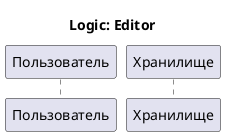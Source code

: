 @startuml
title "Logic: Editor"
participant "Пользователь" as user
participant "Хранилище" as storage
@enduml